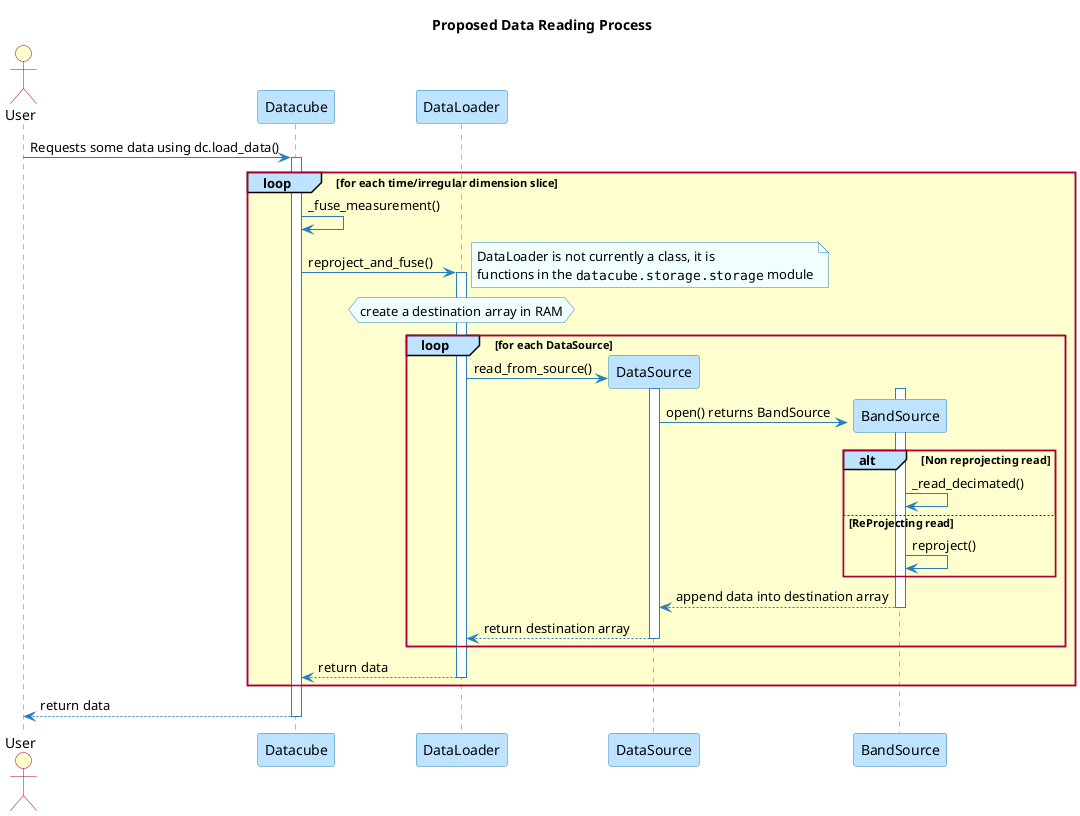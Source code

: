 @startuml

skinparam backgroundColor white

skinparam note {
    BackgroundColor #F1FFFF
    BorderColor #2980B9
}

skinparam activity {
    BackgroundColor #BDE3FF
    ArrowColor #2980B9
    BorderColor #2980B9
    StartColor #227BC6
    EndColor #227BC6
    BarColor #227BC6
}

skinparam sequence {
    ArrowColor  #2980B9
    DividerBackgroundColor  #BDE3FF
    GroupBackgroundColor    #BDE3FF
    LifeLineBackgroundColor white
    LifeLineBorderColor #2980B9
    ParticipantBackgroundColor  #BDE3FF
    ParticipantBorderColor  #2980B9
    BoxLineColor    #2980B9
    BoxBackgroundColor  #DDDDDD
}

skinparam actorBackgroundColor #FEFECE
skinparam actorBorderColor    #A80036

skinparam usecaseArrowColor   #A80036
skinparam usecaseBackgroundColor  #FEFECE
skinparam usecaseBorderColor  #A80036

skinparam classArrowColor #A80036
skinparam classBackgroundColor    #FEFECE
skinparam classBorderColor    #A80036

skinparam objectArrowColor    #A80036
skinparam objectBackgroundColor   #FEFECE
skinparam objectBorderColor   #A80036

skinparam packageBackgroundColor  #FEFECE
skinparam packageBorderColor  #A80036

skinparam stereotypeCBackgroundColor  #ADD1B2
skinparam stereotypeABackgroundColor  #A9DCDF
skinparam stereotypeIBackgroundColor  #B4A7E5
skinparam stereotypeEBackgroundColor  #EB937F

skinparam componentArrowColor #A80036
skinparam componentBackgroundColor    #FEFECE
skinparam componentBorderColor    #A80036
skinparam componentInterfaceBackgroundColor   #FEFECE
skinparam componentInterfaceBorderColor   #A80036

skinparam stateBackgroundColor #BDE3FF
skinparam stateBorderColor #2980B9
skinparam stateArrowColor #2980B9
skinparam stateStartColor black
skinparam stateEndColor   black

title Proposed Data Reading Process
actor User


User -> Datacube: Requests some data using dc.load_data()
activate Datacube

loop for each time/irregular dimension slice
  Datacube -> Datacube: _fuse_measurement()
  Datacube -> DataLoader:  reproject_and_fuse()
  note right
    DataLoader is not currently a class, it is 
    functions in the ""datacube.storage.storage"" module
  end note
  activate DataLoader
  hnote over DataLoader : create a destination array in RAM
  loop for each DataSource
    create DataSource
    DataLoader -> DataSource: read_from_source()
    activate DataSource

    create BandSource
    activate BandSource
    DataSource -> BandSource: open() returns BandSource
    alt Non reprojecting read
        BandSource -> BandSource: _read_decimated()
    else ReProjecting read
        BandSource -> BandSource: reproject()
    end
    BandSource --> DataSource: append data into destination array
    deactivate BandSource
    DataSource --> DataLoader: return destination array
    deactivate DataSource
  end
  DataLoader --> Datacube: return data
  deactivate DataLoader

end

Datacube --> User: return data
deactivate Datacube


@enduml